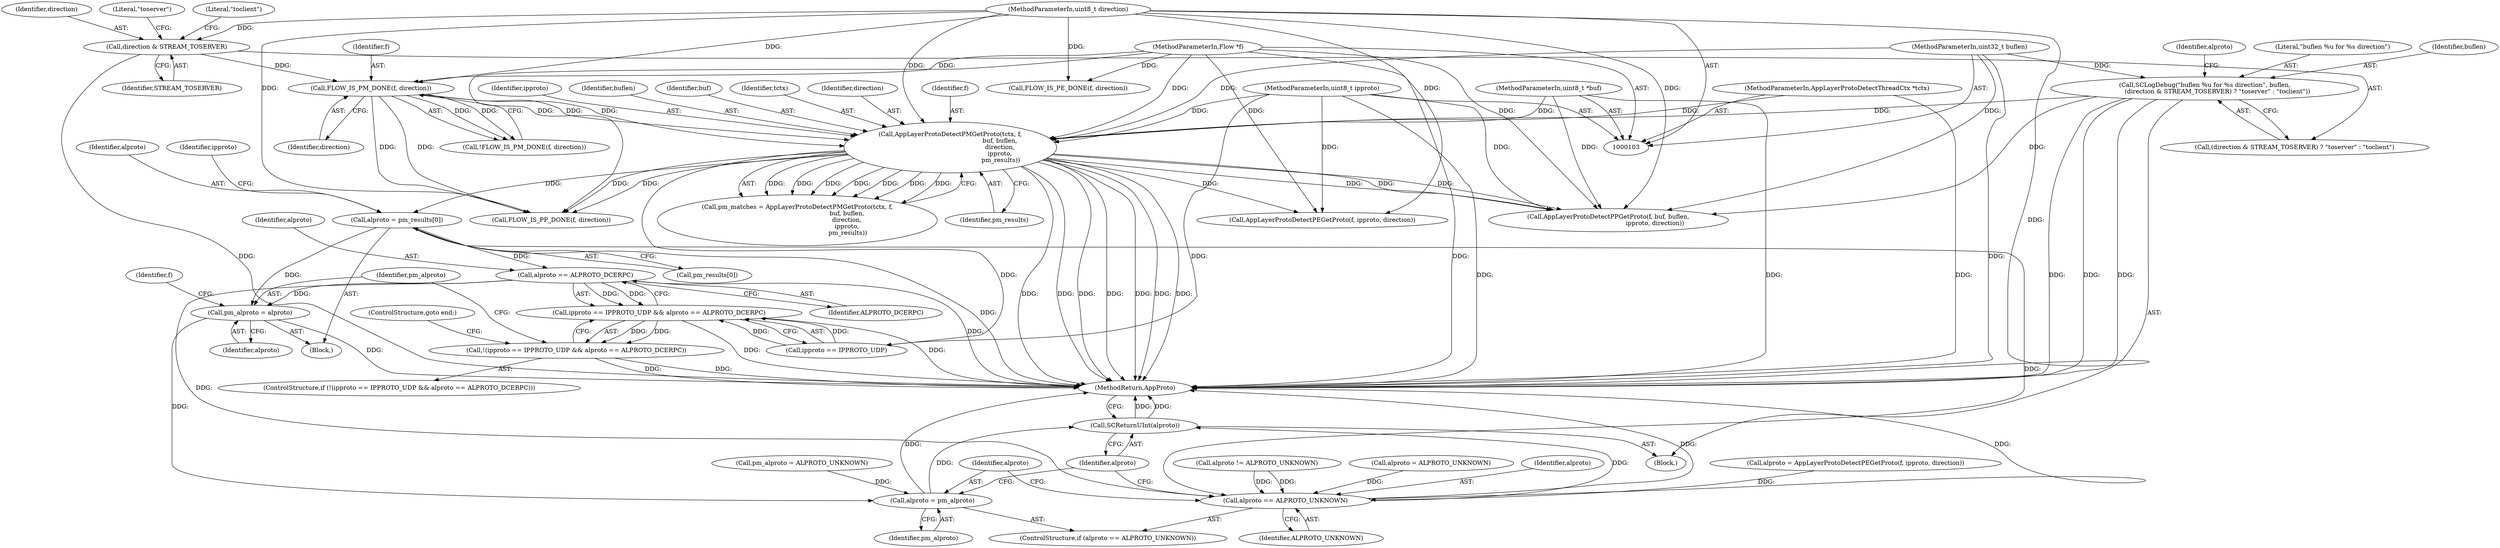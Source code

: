 digraph "0_suricata_8357ef3f8ffc7d99ef6571350724160de356158b@array" {
"1000152" [label="(Call,alproto = pm_results[0])"];
"1000139" [label="(Call,AppLayerProtoDetectPMGetProto(tctx, f,\n                                                   buf, buflen,\n                                                   direction,\n                                                   ipproto,\n                                                    pm_results))"];
"1000104" [label="(MethodParameterIn,AppLayerProtoDetectThreadCtx *tctx)"];
"1000131" [label="(Call,FLOW_IS_PM_DONE(f, direction))"];
"1000105" [label="(MethodParameterIn,Flow *f)"];
"1000116" [label="(Call,direction & STREAM_TOSERVER)"];
"1000109" [label="(MethodParameterIn,uint8_t direction)"];
"1000106" [label="(MethodParameterIn,uint8_t *buf)"];
"1000112" [label="(Call,SCLogDebug(\"buflen %u for %s direction\", buflen,\n             (direction & STREAM_TOSERVER) ? \"toserver\" : \"toclient\"))"];
"1000107" [label="(MethodParameterIn,uint32_t buflen)"];
"1000108" [label="(MethodParameterIn,uint8_t ipproto)"];
"1000163" [label="(Call,alproto == ALPROTO_DCERPC)"];
"1000159" [label="(Call,ipproto == IPPROTO_UDP && alproto == ALPROTO_DCERPC)"];
"1000158" [label="(Call,!(ipproto == IPPROTO_UDP && alproto == ALPROTO_DCERPC))"];
"1000167" [label="(Call,pm_alproto = alproto)"];
"1000206" [label="(Call,alproto = pm_alproto)"];
"1000209" [label="(Call,SCReturnUInt(alproto))"];
"1000203" [label="(Call,alproto == ALPROTO_UNKNOWN)"];
"1000157" [label="(ControlStructure,if (!(ipproto == IPPROTO_UDP && alproto == ALPROTO_DCERPC)))"];
"1000154" [label="(Call,pm_results[0])"];
"1000195" [label="(Call,alproto = AppLayerProtoDetectPEGetProto(f, ipproto, direction))"];
"1000141" [label="(Identifier,f)"];
"1000142" [label="(Identifier,buf)"];
"1000117" [label="(Identifier,direction)"];
"1000119" [label="(Literal,\"toserver\")"];
"1000105" [label="(MethodParameterIn,Flow *f)"];
"1000140" [label="(Identifier,tctx)"];
"1000153" [label="(Identifier,alproto)"];
"1000110" [label="(Block,)"];
"1000108" [label="(MethodParameterIn,uint8_t ipproto)"];
"1000115" [label="(Call,(direction & STREAM_TOSERVER) ? \"toserver\" : \"toclient\")"];
"1000123" [label="(Identifier,alproto)"];
"1000163" [label="(Call,alproto == ALPROTO_DCERPC)"];
"1000168" [label="(Identifier,pm_alproto)"];
"1000118" [label="(Identifier,STREAM_TOSERVER)"];
"1000173" [label="(Identifier,f)"];
"1000203" [label="(Call,alproto == ALPROTO_UNKNOWN)"];
"1000161" [label="(Identifier,ipproto)"];
"1000151" [label="(Block,)"];
"1000113" [label="(Literal,\"buflen %u for %s direction\")"];
"1000206" [label="(Call,alproto = pm_alproto)"];
"1000164" [label="(Identifier,alproto)"];
"1000160" [label="(Call,ipproto == IPPROTO_UDP)"];
"1000169" [label="(Identifier,alproto)"];
"1000209" [label="(Call,SCReturnUInt(alproto))"];
"1000106" [label="(MethodParameterIn,uint8_t *buf)"];
"1000112" [label="(Call,SCLogDebug(\"buflen %u for %s direction\", buflen,\n             (direction & STREAM_TOSERVER) ? \"toserver\" : \"toclient\"))"];
"1000131" [label="(Call,FLOW_IS_PM_DONE(f, direction))"];
"1000165" [label="(Identifier,ALPROTO_DCERPC)"];
"1000185" [label="(Call,alproto != ALPROTO_UNKNOWN)"];
"1000133" [label="(Identifier,direction)"];
"1000107" [label="(MethodParameterIn,uint32_t buflen)"];
"1000202" [label="(ControlStructure,if (alproto == ALPROTO_UNKNOWN))"];
"1000211" [label="(MethodReturn,AppProto)"];
"1000197" [label="(Call,AppLayerProtoDetectPEGetProto(f, ipproto, direction))"];
"1000145" [label="(Identifier,ipproto)"];
"1000104" [label="(MethodParameterIn,AppLayerProtoDetectThreadCtx *tctx)"];
"1000122" [label="(Call,alproto = ALPROTO_UNKNOWN)"];
"1000152" [label="(Call,alproto = pm_results[0])"];
"1000207" [label="(Identifier,alproto)"];
"1000126" [label="(Call,pm_alproto = ALPROTO_UNKNOWN)"];
"1000178" [label="(Call,AppLayerProtoDetectPPGetProto(f, buf, buflen,\n                                                ipproto, direction))"];
"1000132" [label="(Identifier,f)"];
"1000158" [label="(Call,!(ipproto == IPPROTO_UDP && alproto == ALPROTO_DCERPC))"];
"1000116" [label="(Call,direction & STREAM_TOSERVER)"];
"1000139" [label="(Call,AppLayerProtoDetectPMGetProto(tctx, f,\n                                                   buf, buflen,\n                                                   direction,\n                                                   ipproto,\n                                                    pm_results))"];
"1000210" [label="(Identifier,alproto)"];
"1000120" [label="(Literal,\"toclient\")"];
"1000167" [label="(Call,pm_alproto = alproto)"];
"1000137" [label="(Call,pm_matches = AppLayerProtoDetectPMGetProto(tctx, f,\n                                                   buf, buflen,\n                                                   direction,\n                                                   ipproto,\n                                                    pm_results))"];
"1000204" [label="(Identifier,alproto)"];
"1000191" [label="(Call,FLOW_IS_PE_DONE(f, direction))"];
"1000114" [label="(Identifier,buflen)"];
"1000146" [label="(Identifier,pm_results)"];
"1000130" [label="(Call,!FLOW_IS_PM_DONE(f, direction))"];
"1000159" [label="(Call,ipproto == IPPROTO_UDP && alproto == ALPROTO_DCERPC)"];
"1000143" [label="(Identifier,buflen)"];
"1000166" [label="(ControlStructure,goto end;)"];
"1000208" [label="(Identifier,pm_alproto)"];
"1000109" [label="(MethodParameterIn,uint8_t direction)"];
"1000205" [label="(Identifier,ALPROTO_UNKNOWN)"];
"1000172" [label="(Call,FLOW_IS_PP_DONE(f, direction))"];
"1000144" [label="(Identifier,direction)"];
"1000152" -> "1000151"  [label="AST: "];
"1000152" -> "1000154"  [label="CFG: "];
"1000153" -> "1000152"  [label="AST: "];
"1000154" -> "1000152"  [label="AST: "];
"1000161" -> "1000152"  [label="CFG: "];
"1000152" -> "1000211"  [label="DDG: "];
"1000139" -> "1000152"  [label="DDG: "];
"1000152" -> "1000163"  [label="DDG: "];
"1000152" -> "1000167"  [label="DDG: "];
"1000152" -> "1000203"  [label="DDG: "];
"1000139" -> "1000137"  [label="AST: "];
"1000139" -> "1000146"  [label="CFG: "];
"1000140" -> "1000139"  [label="AST: "];
"1000141" -> "1000139"  [label="AST: "];
"1000142" -> "1000139"  [label="AST: "];
"1000143" -> "1000139"  [label="AST: "];
"1000144" -> "1000139"  [label="AST: "];
"1000145" -> "1000139"  [label="AST: "];
"1000146" -> "1000139"  [label="AST: "];
"1000137" -> "1000139"  [label="CFG: "];
"1000139" -> "1000211"  [label="DDG: "];
"1000139" -> "1000211"  [label="DDG: "];
"1000139" -> "1000211"  [label="DDG: "];
"1000139" -> "1000211"  [label="DDG: "];
"1000139" -> "1000211"  [label="DDG: "];
"1000139" -> "1000211"  [label="DDG: "];
"1000139" -> "1000211"  [label="DDG: "];
"1000139" -> "1000137"  [label="DDG: "];
"1000139" -> "1000137"  [label="DDG: "];
"1000139" -> "1000137"  [label="DDG: "];
"1000139" -> "1000137"  [label="DDG: "];
"1000139" -> "1000137"  [label="DDG: "];
"1000139" -> "1000137"  [label="DDG: "];
"1000139" -> "1000137"  [label="DDG: "];
"1000104" -> "1000139"  [label="DDG: "];
"1000131" -> "1000139"  [label="DDG: "];
"1000131" -> "1000139"  [label="DDG: "];
"1000105" -> "1000139"  [label="DDG: "];
"1000106" -> "1000139"  [label="DDG: "];
"1000112" -> "1000139"  [label="DDG: "];
"1000107" -> "1000139"  [label="DDG: "];
"1000109" -> "1000139"  [label="DDG: "];
"1000108" -> "1000139"  [label="DDG: "];
"1000139" -> "1000160"  [label="DDG: "];
"1000139" -> "1000172"  [label="DDG: "];
"1000139" -> "1000172"  [label="DDG: "];
"1000139" -> "1000178"  [label="DDG: "];
"1000139" -> "1000178"  [label="DDG: "];
"1000139" -> "1000178"  [label="DDG: "];
"1000139" -> "1000197"  [label="DDG: "];
"1000104" -> "1000103"  [label="AST: "];
"1000104" -> "1000211"  [label="DDG: "];
"1000131" -> "1000130"  [label="AST: "];
"1000131" -> "1000133"  [label="CFG: "];
"1000132" -> "1000131"  [label="AST: "];
"1000133" -> "1000131"  [label="AST: "];
"1000130" -> "1000131"  [label="CFG: "];
"1000131" -> "1000130"  [label="DDG: "];
"1000131" -> "1000130"  [label="DDG: "];
"1000105" -> "1000131"  [label="DDG: "];
"1000116" -> "1000131"  [label="DDG: "];
"1000109" -> "1000131"  [label="DDG: "];
"1000131" -> "1000172"  [label="DDG: "];
"1000131" -> "1000172"  [label="DDG: "];
"1000105" -> "1000103"  [label="AST: "];
"1000105" -> "1000211"  [label="DDG: "];
"1000105" -> "1000172"  [label="DDG: "];
"1000105" -> "1000178"  [label="DDG: "];
"1000105" -> "1000191"  [label="DDG: "];
"1000105" -> "1000197"  [label="DDG: "];
"1000116" -> "1000115"  [label="AST: "];
"1000116" -> "1000118"  [label="CFG: "];
"1000117" -> "1000116"  [label="AST: "];
"1000118" -> "1000116"  [label="AST: "];
"1000119" -> "1000116"  [label="CFG: "];
"1000120" -> "1000116"  [label="CFG: "];
"1000116" -> "1000211"  [label="DDG: "];
"1000109" -> "1000116"  [label="DDG: "];
"1000109" -> "1000103"  [label="AST: "];
"1000109" -> "1000211"  [label="DDG: "];
"1000109" -> "1000172"  [label="DDG: "];
"1000109" -> "1000178"  [label="DDG: "];
"1000109" -> "1000191"  [label="DDG: "];
"1000109" -> "1000197"  [label="DDG: "];
"1000106" -> "1000103"  [label="AST: "];
"1000106" -> "1000211"  [label="DDG: "];
"1000106" -> "1000178"  [label="DDG: "];
"1000112" -> "1000110"  [label="AST: "];
"1000112" -> "1000115"  [label="CFG: "];
"1000113" -> "1000112"  [label="AST: "];
"1000114" -> "1000112"  [label="AST: "];
"1000115" -> "1000112"  [label="AST: "];
"1000123" -> "1000112"  [label="CFG: "];
"1000112" -> "1000211"  [label="DDG: "];
"1000112" -> "1000211"  [label="DDG: "];
"1000112" -> "1000211"  [label="DDG: "];
"1000107" -> "1000112"  [label="DDG: "];
"1000112" -> "1000178"  [label="DDG: "];
"1000107" -> "1000103"  [label="AST: "];
"1000107" -> "1000211"  [label="DDG: "];
"1000107" -> "1000178"  [label="DDG: "];
"1000108" -> "1000103"  [label="AST: "];
"1000108" -> "1000211"  [label="DDG: "];
"1000108" -> "1000160"  [label="DDG: "];
"1000108" -> "1000178"  [label="DDG: "];
"1000108" -> "1000197"  [label="DDG: "];
"1000163" -> "1000159"  [label="AST: "];
"1000163" -> "1000165"  [label="CFG: "];
"1000164" -> "1000163"  [label="AST: "];
"1000165" -> "1000163"  [label="AST: "];
"1000159" -> "1000163"  [label="CFG: "];
"1000163" -> "1000211"  [label="DDG: "];
"1000163" -> "1000159"  [label="DDG: "];
"1000163" -> "1000159"  [label="DDG: "];
"1000163" -> "1000167"  [label="DDG: "];
"1000163" -> "1000203"  [label="DDG: "];
"1000159" -> "1000158"  [label="AST: "];
"1000159" -> "1000160"  [label="CFG: "];
"1000160" -> "1000159"  [label="AST: "];
"1000158" -> "1000159"  [label="CFG: "];
"1000159" -> "1000211"  [label="DDG: "];
"1000159" -> "1000211"  [label="DDG: "];
"1000159" -> "1000158"  [label="DDG: "];
"1000159" -> "1000158"  [label="DDG: "];
"1000160" -> "1000159"  [label="DDG: "];
"1000160" -> "1000159"  [label="DDG: "];
"1000158" -> "1000157"  [label="AST: "];
"1000166" -> "1000158"  [label="CFG: "];
"1000168" -> "1000158"  [label="CFG: "];
"1000158" -> "1000211"  [label="DDG: "];
"1000158" -> "1000211"  [label="DDG: "];
"1000167" -> "1000151"  [label="AST: "];
"1000167" -> "1000169"  [label="CFG: "];
"1000168" -> "1000167"  [label="AST: "];
"1000169" -> "1000167"  [label="AST: "];
"1000173" -> "1000167"  [label="CFG: "];
"1000167" -> "1000211"  [label="DDG: "];
"1000167" -> "1000206"  [label="DDG: "];
"1000206" -> "1000202"  [label="AST: "];
"1000206" -> "1000208"  [label="CFG: "];
"1000207" -> "1000206"  [label="AST: "];
"1000208" -> "1000206"  [label="AST: "];
"1000210" -> "1000206"  [label="CFG: "];
"1000206" -> "1000211"  [label="DDG: "];
"1000126" -> "1000206"  [label="DDG: "];
"1000206" -> "1000209"  [label="DDG: "];
"1000209" -> "1000110"  [label="AST: "];
"1000209" -> "1000210"  [label="CFG: "];
"1000210" -> "1000209"  [label="AST: "];
"1000211" -> "1000209"  [label="CFG: "];
"1000209" -> "1000211"  [label="DDG: "];
"1000209" -> "1000211"  [label="DDG: "];
"1000203" -> "1000209"  [label="DDG: "];
"1000203" -> "1000202"  [label="AST: "];
"1000203" -> "1000205"  [label="CFG: "];
"1000204" -> "1000203"  [label="AST: "];
"1000205" -> "1000203"  [label="AST: "];
"1000207" -> "1000203"  [label="CFG: "];
"1000210" -> "1000203"  [label="CFG: "];
"1000203" -> "1000211"  [label="DDG: "];
"1000203" -> "1000211"  [label="DDG: "];
"1000122" -> "1000203"  [label="DDG: "];
"1000195" -> "1000203"  [label="DDG: "];
"1000185" -> "1000203"  [label="DDG: "];
"1000185" -> "1000203"  [label="DDG: "];
}
